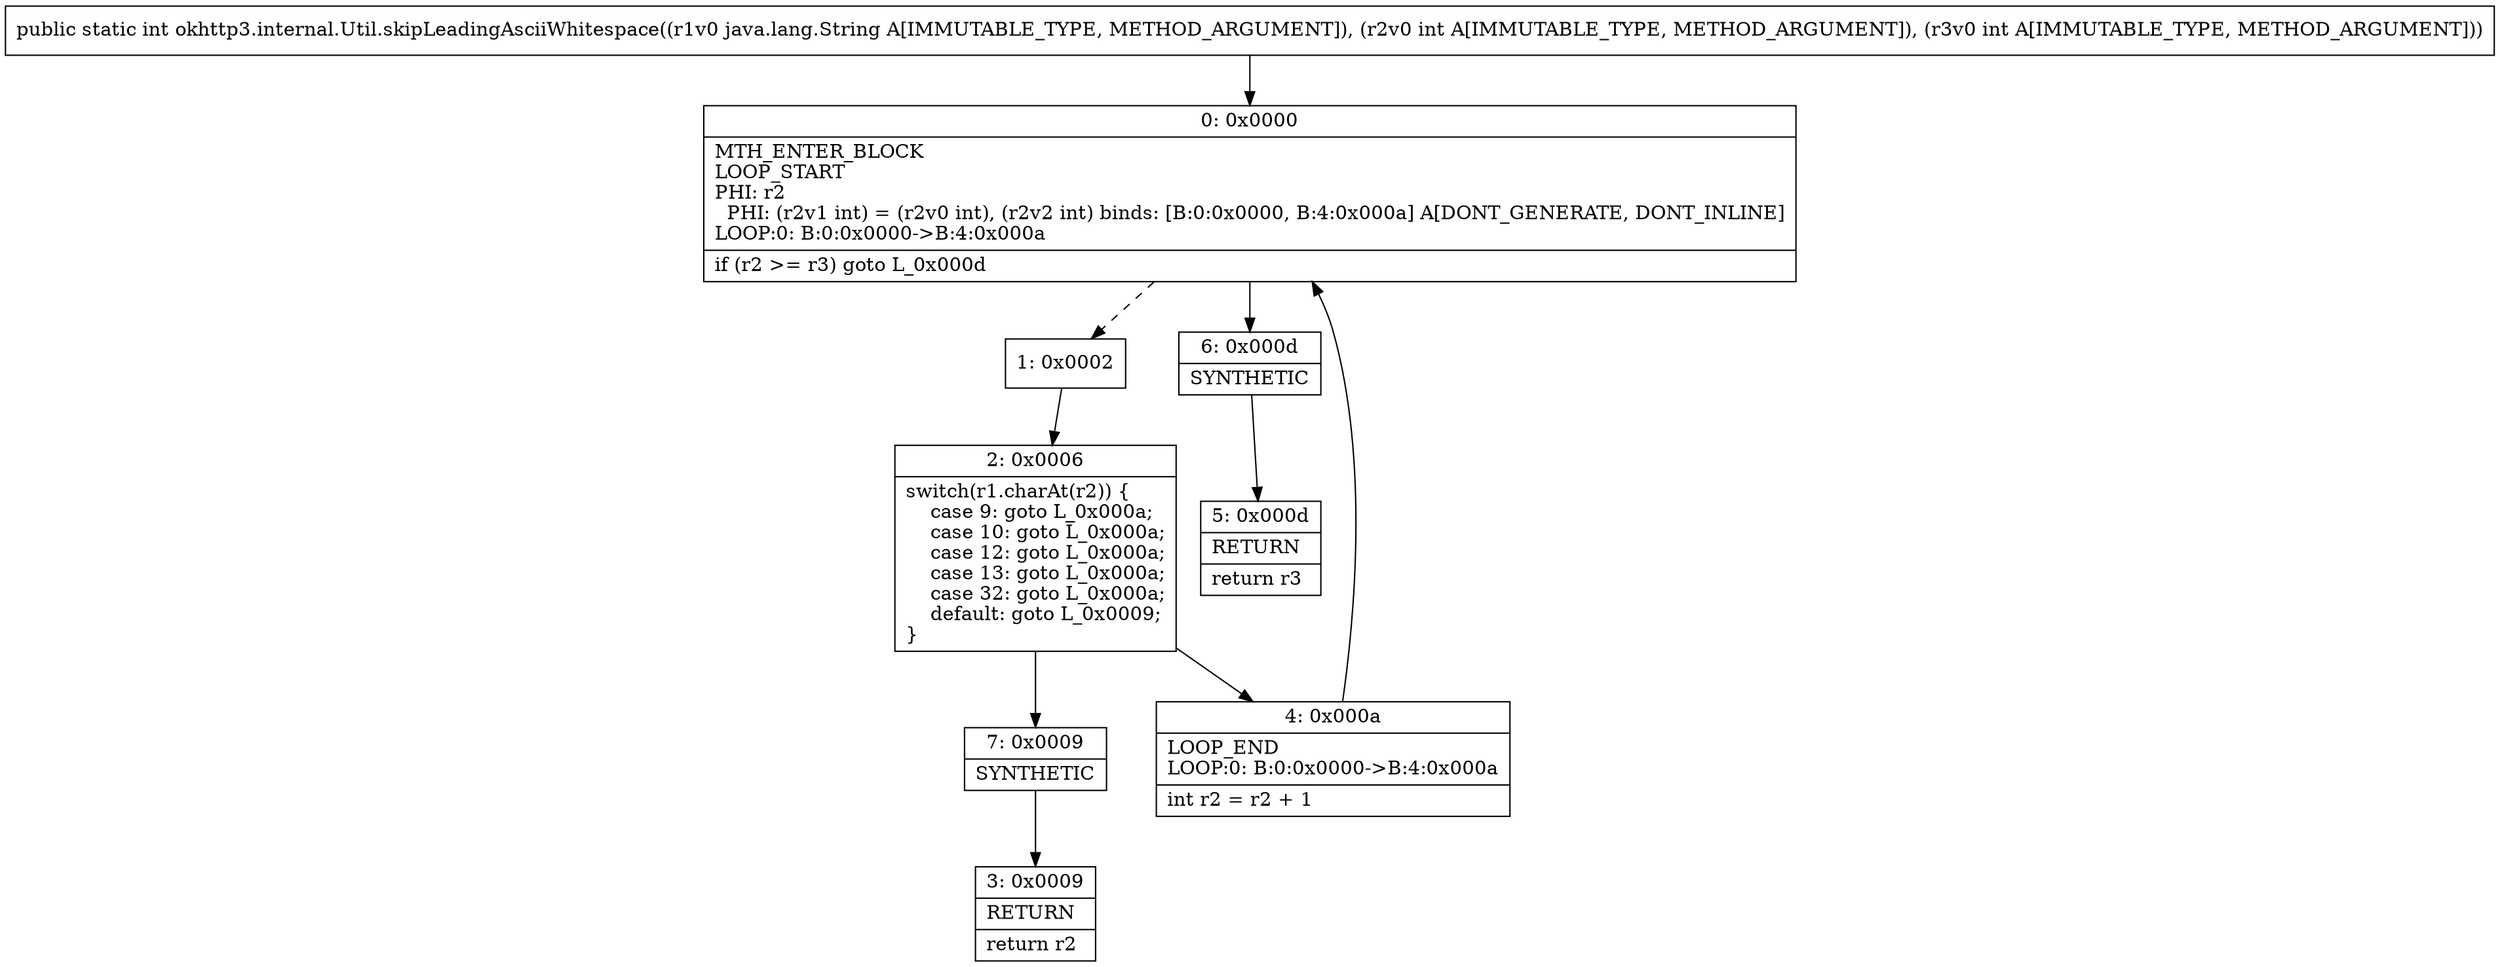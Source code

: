 digraph "CFG forokhttp3.internal.Util.skipLeadingAsciiWhitespace(Ljava\/lang\/String;II)I" {
Node_0 [shape=record,label="{0\:\ 0x0000|MTH_ENTER_BLOCK\lLOOP_START\lPHI: r2 \l  PHI: (r2v1 int) = (r2v0 int), (r2v2 int) binds: [B:0:0x0000, B:4:0x000a] A[DONT_GENERATE, DONT_INLINE]\lLOOP:0: B:0:0x0000\-\>B:4:0x000a\l|if (r2 \>= r3) goto L_0x000d\l}"];
Node_1 [shape=record,label="{1\:\ 0x0002}"];
Node_2 [shape=record,label="{2\:\ 0x0006|switch(r1.charAt(r2)) \{\l    case 9: goto L_0x000a;\l    case 10: goto L_0x000a;\l    case 12: goto L_0x000a;\l    case 13: goto L_0x000a;\l    case 32: goto L_0x000a;\l    default: goto L_0x0009;\l\}\l}"];
Node_3 [shape=record,label="{3\:\ 0x0009|RETURN\l|return r2\l}"];
Node_4 [shape=record,label="{4\:\ 0x000a|LOOP_END\lLOOP:0: B:0:0x0000\-\>B:4:0x000a\l|int r2 = r2 + 1\l}"];
Node_5 [shape=record,label="{5\:\ 0x000d|RETURN\l|return r3\l}"];
Node_6 [shape=record,label="{6\:\ 0x000d|SYNTHETIC\l}"];
Node_7 [shape=record,label="{7\:\ 0x0009|SYNTHETIC\l}"];
MethodNode[shape=record,label="{public static int okhttp3.internal.Util.skipLeadingAsciiWhitespace((r1v0 java.lang.String A[IMMUTABLE_TYPE, METHOD_ARGUMENT]), (r2v0 int A[IMMUTABLE_TYPE, METHOD_ARGUMENT]), (r3v0 int A[IMMUTABLE_TYPE, METHOD_ARGUMENT])) }"];
MethodNode -> Node_0;
Node_0 -> Node_1[style=dashed];
Node_0 -> Node_6;
Node_1 -> Node_2;
Node_2 -> Node_4;
Node_2 -> Node_7;
Node_4 -> Node_0;
Node_6 -> Node_5;
Node_7 -> Node_3;
}

